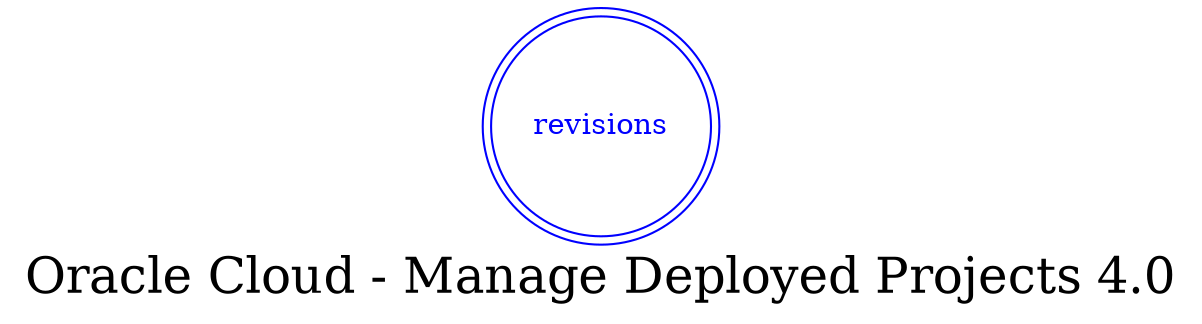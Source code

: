 digraph LexiconGraph {
graph[label="Oracle Cloud - Manage Deployed Projects 4.0", fontsize=24]
splines=true
"revisions" [color=blue, fontcolor=blue, shape=doublecircle]
}
